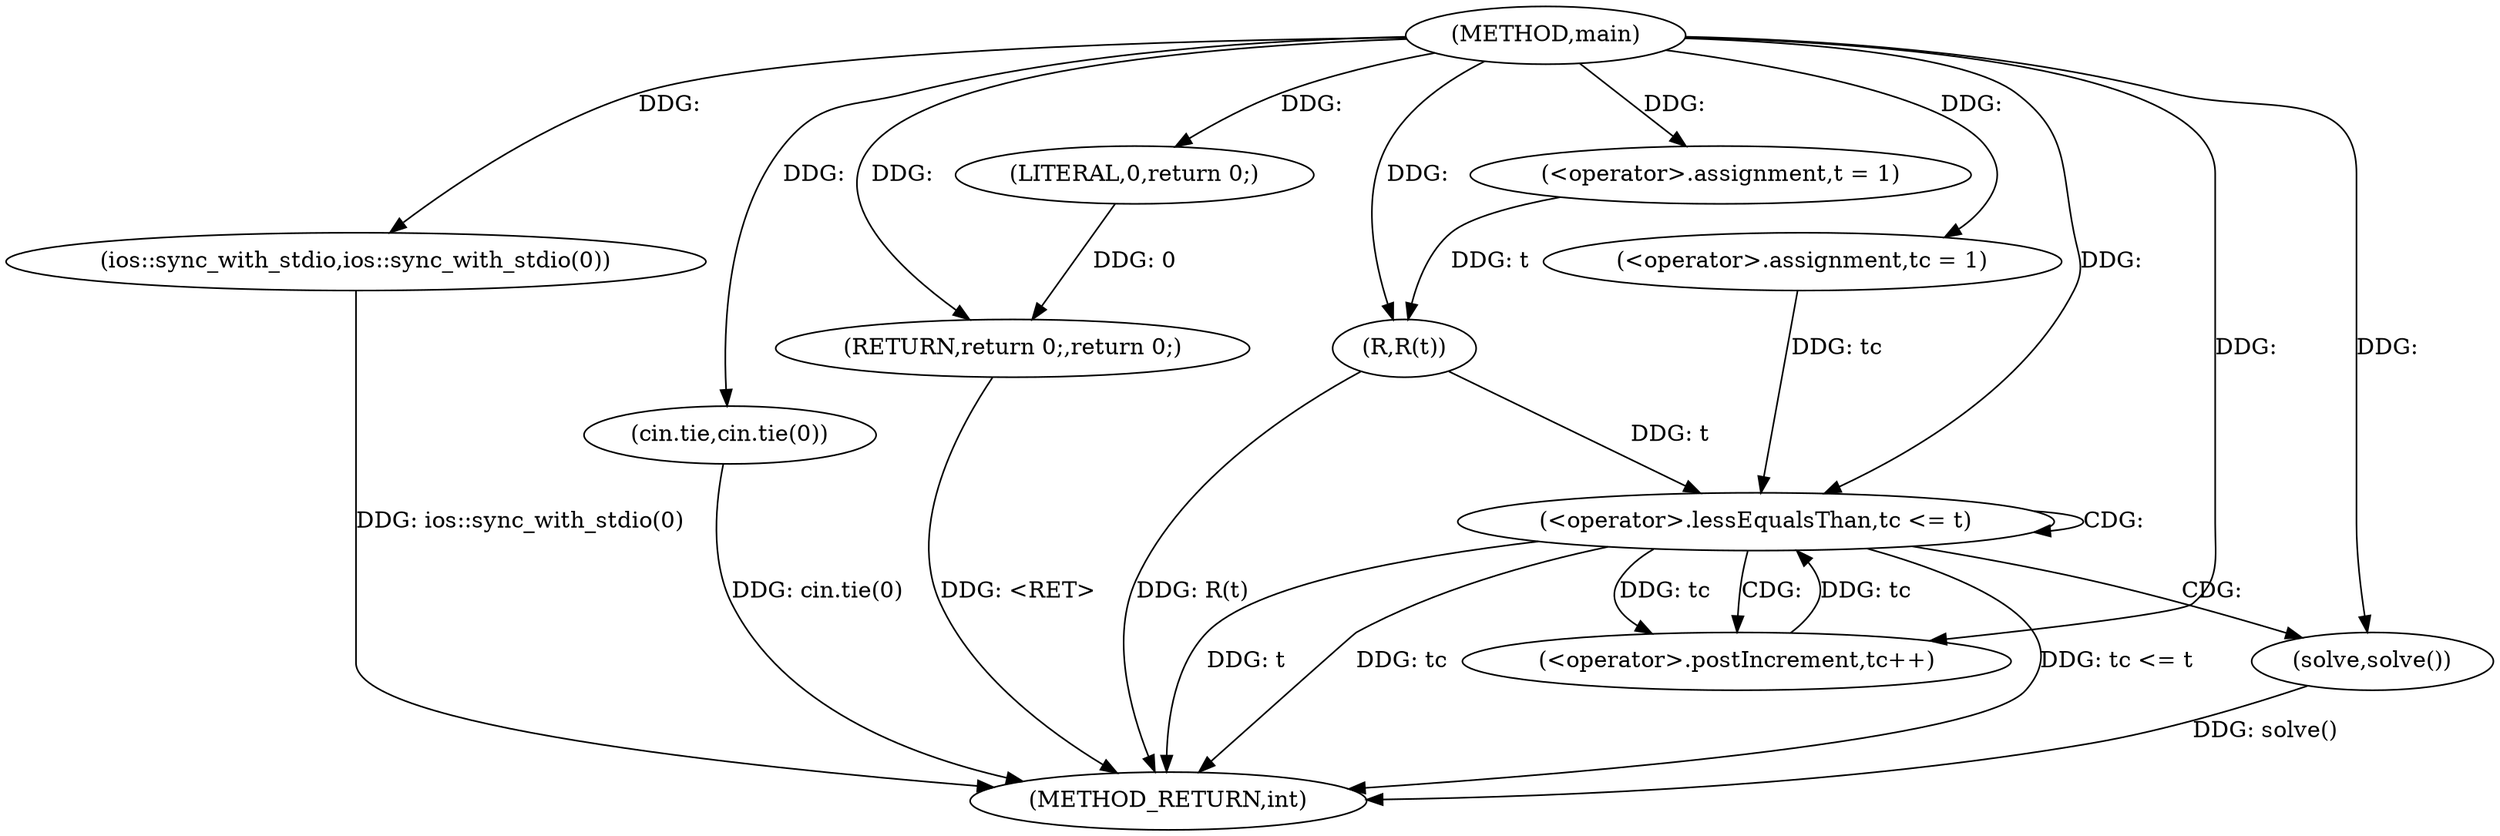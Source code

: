 digraph "main" {  
"1000676" [label = "(METHOD,main)" ]
"1000702" [label = "(METHOD_RETURN,int)" ]
"1000678" [label = "(ios::sync_with_stdio,ios::sync_with_stdio(0))" ]
"1000680" [label = "(cin.tie,cin.tie(0))" ]
"1000683" [label = "(<operator>.assignment,t = 1)" ]
"1000686" [label = "(R,R(t))" ]
"1000700" [label = "(RETURN,return 0;,return 0;)" ]
"1000690" [label = "(<operator>.assignment,tc = 1)" ]
"1000693" [label = "(<operator>.lessEqualsThan,tc <= t)" ]
"1000696" [label = "(<operator>.postIncrement,tc++)" ]
"1000701" [label = "(LITERAL,0,return 0;)" ]
"1000699" [label = "(solve,solve())" ]
  "1000678" -> "1000702"  [ label = "DDG: ios::sync_with_stdio(0)"] 
  "1000680" -> "1000702"  [ label = "DDG: cin.tie(0)"] 
  "1000686" -> "1000702"  [ label = "DDG: R(t)"] 
  "1000693" -> "1000702"  [ label = "DDG: tc"] 
  "1000693" -> "1000702"  [ label = "DDG: t"] 
  "1000693" -> "1000702"  [ label = "DDG: tc <= t"] 
  "1000699" -> "1000702"  [ label = "DDG: solve()"] 
  "1000700" -> "1000702"  [ label = "DDG: <RET>"] 
  "1000676" -> "1000683"  [ label = "DDG: "] 
  "1000701" -> "1000700"  [ label = "DDG: 0"] 
  "1000676" -> "1000700"  [ label = "DDG: "] 
  "1000676" -> "1000678"  [ label = "DDG: "] 
  "1000676" -> "1000680"  [ label = "DDG: "] 
  "1000683" -> "1000686"  [ label = "DDG: t"] 
  "1000676" -> "1000686"  [ label = "DDG: "] 
  "1000676" -> "1000690"  [ label = "DDG: "] 
  "1000676" -> "1000701"  [ label = "DDG: "] 
  "1000690" -> "1000693"  [ label = "DDG: tc"] 
  "1000696" -> "1000693"  [ label = "DDG: tc"] 
  "1000676" -> "1000693"  [ label = "DDG: "] 
  "1000686" -> "1000693"  [ label = "DDG: t"] 
  "1000693" -> "1000696"  [ label = "DDG: tc"] 
  "1000676" -> "1000696"  [ label = "DDG: "] 
  "1000676" -> "1000699"  [ label = "DDG: "] 
  "1000693" -> "1000693"  [ label = "CDG: "] 
  "1000693" -> "1000699"  [ label = "CDG: "] 
  "1000693" -> "1000696"  [ label = "CDG: "] 
}
